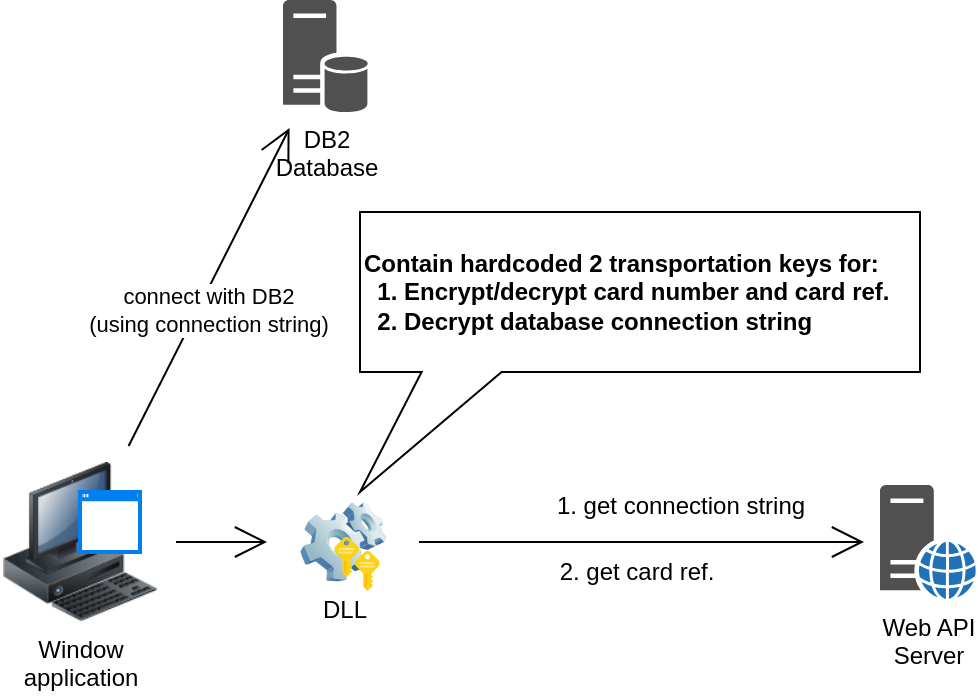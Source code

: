 <mxfile version="15.3.4" type="github">
  <diagram id="9aHkWteQH5koF1psvJOh" name="dll-plus-smartcard">
    <mxGraphModel dx="1038" dy="1391" grid="1" gridSize="10" guides="1" tooltips="1" connect="1" arrows="1" fold="1" page="1" pageScale="1" pageWidth="1169" pageHeight="827" math="0" shadow="0">
      <root>
        <mxCell id="0" />
        <mxCell id="1" parent="0" />
        <mxCell id="ys8oHW5ExI6m-6Dw5dze-2" value="&lt;div&gt;DB2 &lt;br&gt;&lt;/div&gt;&lt;div&gt;Database&lt;/div&gt;" style="sketch=0;pointerEvents=1;shadow=0;dashed=0;html=1;strokeColor=none;fillColor=#505050;labelPosition=center;verticalLabelPosition=bottom;verticalAlign=top;outlineConnect=0;align=center;shape=mxgraph.office.servers.database_server;hachureGap=4;" vertex="1" parent="1">
          <mxGeometry x="191.5" y="-56" width="43" height="56" as="geometry" />
        </mxCell>
        <mxCell id="ys8oHW5ExI6m-6Dw5dze-3" value="&lt;div&gt;Web API&lt;/div&gt;&lt;div&gt;Server&lt;br&gt;&lt;/div&gt;" style="sketch=0;pointerEvents=1;shadow=0;dashed=0;html=1;strokeColor=none;fillColor=#505050;labelPosition=center;verticalLabelPosition=bottom;verticalAlign=top;outlineConnect=0;align=center;shape=mxgraph.office.servers.web_server_blue;hachureGap=4;" vertex="1" parent="1">
          <mxGeometry x="490" y="186.5" width="48" height="57" as="geometry" />
        </mxCell>
        <mxCell id="ys8oHW5ExI6m-6Dw5dze-11" value="" style="edgeStyle=none;curved=1;rounded=0;orthogonalLoop=1;jettySize=auto;html=1;endArrow=open;startSize=14;endSize=14;sourcePerimeterSpacing=8;targetPerimeterSpacing=8;" edge="1" parent="1" source="ys8oHW5ExI6m-6Dw5dze-9" target="ys8oHW5ExI6m-6Dw5dze-10">
          <mxGeometry relative="1" as="geometry" />
        </mxCell>
        <mxCell id="ys8oHW5ExI6m-6Dw5dze-15" value="&lt;div&gt;connect with DB2&lt;/div&gt;&lt;div&gt;(using connection string)&lt;br&gt;&lt;/div&gt;" style="edgeStyle=none;curved=1;rounded=0;orthogonalLoop=1;jettySize=auto;html=1;endArrow=open;startSize=14;endSize=14;sourcePerimeterSpacing=8;targetPerimeterSpacing=8;" edge="1" parent="1" source="ys8oHW5ExI6m-6Dw5dze-9" target="ys8oHW5ExI6m-6Dw5dze-2">
          <mxGeometry x="-0.114" y="-5" relative="1" as="geometry">
            <mxPoint as="offset" />
          </mxGeometry>
        </mxCell>
        <mxCell id="ys8oHW5ExI6m-6Dw5dze-12" style="edgeStyle=none;curved=1;rounded=0;orthogonalLoop=1;jettySize=auto;html=1;endArrow=open;startSize=14;endSize=14;sourcePerimeterSpacing=8;targetPerimeterSpacing=8;" edge="1" parent="1" source="ys8oHW5ExI6m-6Dw5dze-10" target="ys8oHW5ExI6m-6Dw5dze-3">
          <mxGeometry relative="1" as="geometry" />
        </mxCell>
        <mxCell id="ys8oHW5ExI6m-6Dw5dze-14" value="&lt;div align=&quot;left&quot;&gt;&lt;b&gt;Contain hardcoded 2 transportation keys for:&lt;/b&gt;&lt;/div&gt;&lt;div align=&quot;left&quot;&gt;&lt;b&gt;&amp;nbsp; 1. Encrypt/decrypt card number and card ref.&lt;/b&gt;&lt;/div&gt;&lt;div align=&quot;left&quot;&gt;&lt;b&gt;&amp;nbsp; 2. Decrypt database connection string &lt;br&gt;&lt;/b&gt;&lt;/div&gt;" style="shape=callout;whiteSpace=wrap;html=1;perimeter=calloutPerimeter;hachureGap=4;pointerEvents=0;direction=east;align=left;size=60;position=0.11;position2=0;base=40;" vertex="1" parent="1">
          <mxGeometry x="230" y="50" width="280" height="140" as="geometry" />
        </mxCell>
        <mxCell id="ys8oHW5ExI6m-6Dw5dze-23" value="" style="group" vertex="1" connectable="0" parent="1">
          <mxGeometry x="50" y="175" width="80" height="80" as="geometry" />
        </mxCell>
        <mxCell id="ys8oHW5ExI6m-6Dw5dze-9" value="&lt;div&gt;Window&lt;/div&gt;&lt;div&gt;application&lt;br&gt;&lt;/div&gt;" style="image;html=1;image=img/lib/clip_art/computers/Workstation_128x128.png;hachureGap=4;pointerEvents=0;" vertex="1" parent="ys8oHW5ExI6m-6Dw5dze-23">
          <mxGeometry width="80" height="80" as="geometry" />
        </mxCell>
        <mxCell id="ys8oHW5ExI6m-6Dw5dze-22" value="" style="html=1;verticalLabelPosition=bottom;align=center;labelBackgroundColor=#ffffff;verticalAlign=top;strokeWidth=2;strokeColor=#0080F0;shadow=0;dashed=0;shape=mxgraph.ios7.icons.window;hachureGap=4;pointerEvents=0;" vertex="1" parent="ys8oHW5ExI6m-6Dw5dze-23">
          <mxGeometry x="40" y="15" width="30" height="30" as="geometry" />
        </mxCell>
        <mxCell id="ys8oHW5ExI6m-6Dw5dze-29" value="" style="group" vertex="1" connectable="0" parent="1">
          <mxGeometry x="191.5" y="195" width="60" height="44.5" as="geometry" />
        </mxCell>
        <mxCell id="ys8oHW5ExI6m-6Dw5dze-10" value="DLL" style="image;html=1;image=img/lib/clip_art/computers/Software_128x128.png;hachureGap=4;pointerEvents=0;" vertex="1" parent="ys8oHW5ExI6m-6Dw5dze-29">
          <mxGeometry width="60" height="40" as="geometry" />
        </mxCell>
        <mxCell id="ys8oHW5ExI6m-6Dw5dze-28" value="" style="group" vertex="1" connectable="0" parent="ys8oHW5ExI6m-6Dw5dze-29">
          <mxGeometry x="25.6" y="17.5" width="22.8" height="27" as="geometry" />
        </mxCell>
        <mxCell id="ys8oHW5ExI6m-6Dw5dze-18" value="" style="sketch=0;aspect=fixed;html=1;points=[];align=center;image;fontSize=12;image=img/lib/mscae/Key.svg;hachureGap=4;pointerEvents=0;" vertex="1" parent="ys8oHW5ExI6m-6Dw5dze-28">
          <mxGeometry x="10.4" y="7" width="12.4" height="20" as="geometry" />
        </mxCell>
        <mxCell id="ys8oHW5ExI6m-6Dw5dze-21" value="" style="sketch=0;aspect=fixed;html=1;points=[];align=center;image;fontSize=12;image=img/lib/mscae/Key.svg;hachureGap=4;pointerEvents=0;" vertex="1" parent="ys8oHW5ExI6m-6Dw5dze-28">
          <mxGeometry width="12.4" height="20" as="geometry" />
        </mxCell>
        <mxCell id="ys8oHW5ExI6m-6Dw5dze-30" value="1. get connection string" style="text;html=1;resizable=0;autosize=1;align=center;verticalAlign=middle;points=[];fillColor=none;strokeColor=none;rounded=0;hachureGap=4;pointerEvents=0;" vertex="1" parent="1">
          <mxGeometry x="320" y="186.5" width="140" height="20" as="geometry" />
        </mxCell>
        <mxCell id="ys8oHW5ExI6m-6Dw5dze-31" value="2. get card ref." style="text;html=1;resizable=0;autosize=1;align=center;verticalAlign=middle;points=[];fillColor=none;strokeColor=none;rounded=0;hachureGap=4;pointerEvents=0;" vertex="1" parent="1">
          <mxGeometry x="323" y="219.5" width="90" height="20" as="geometry" />
        </mxCell>
      </root>
    </mxGraphModel>
  </diagram>
</mxfile>
